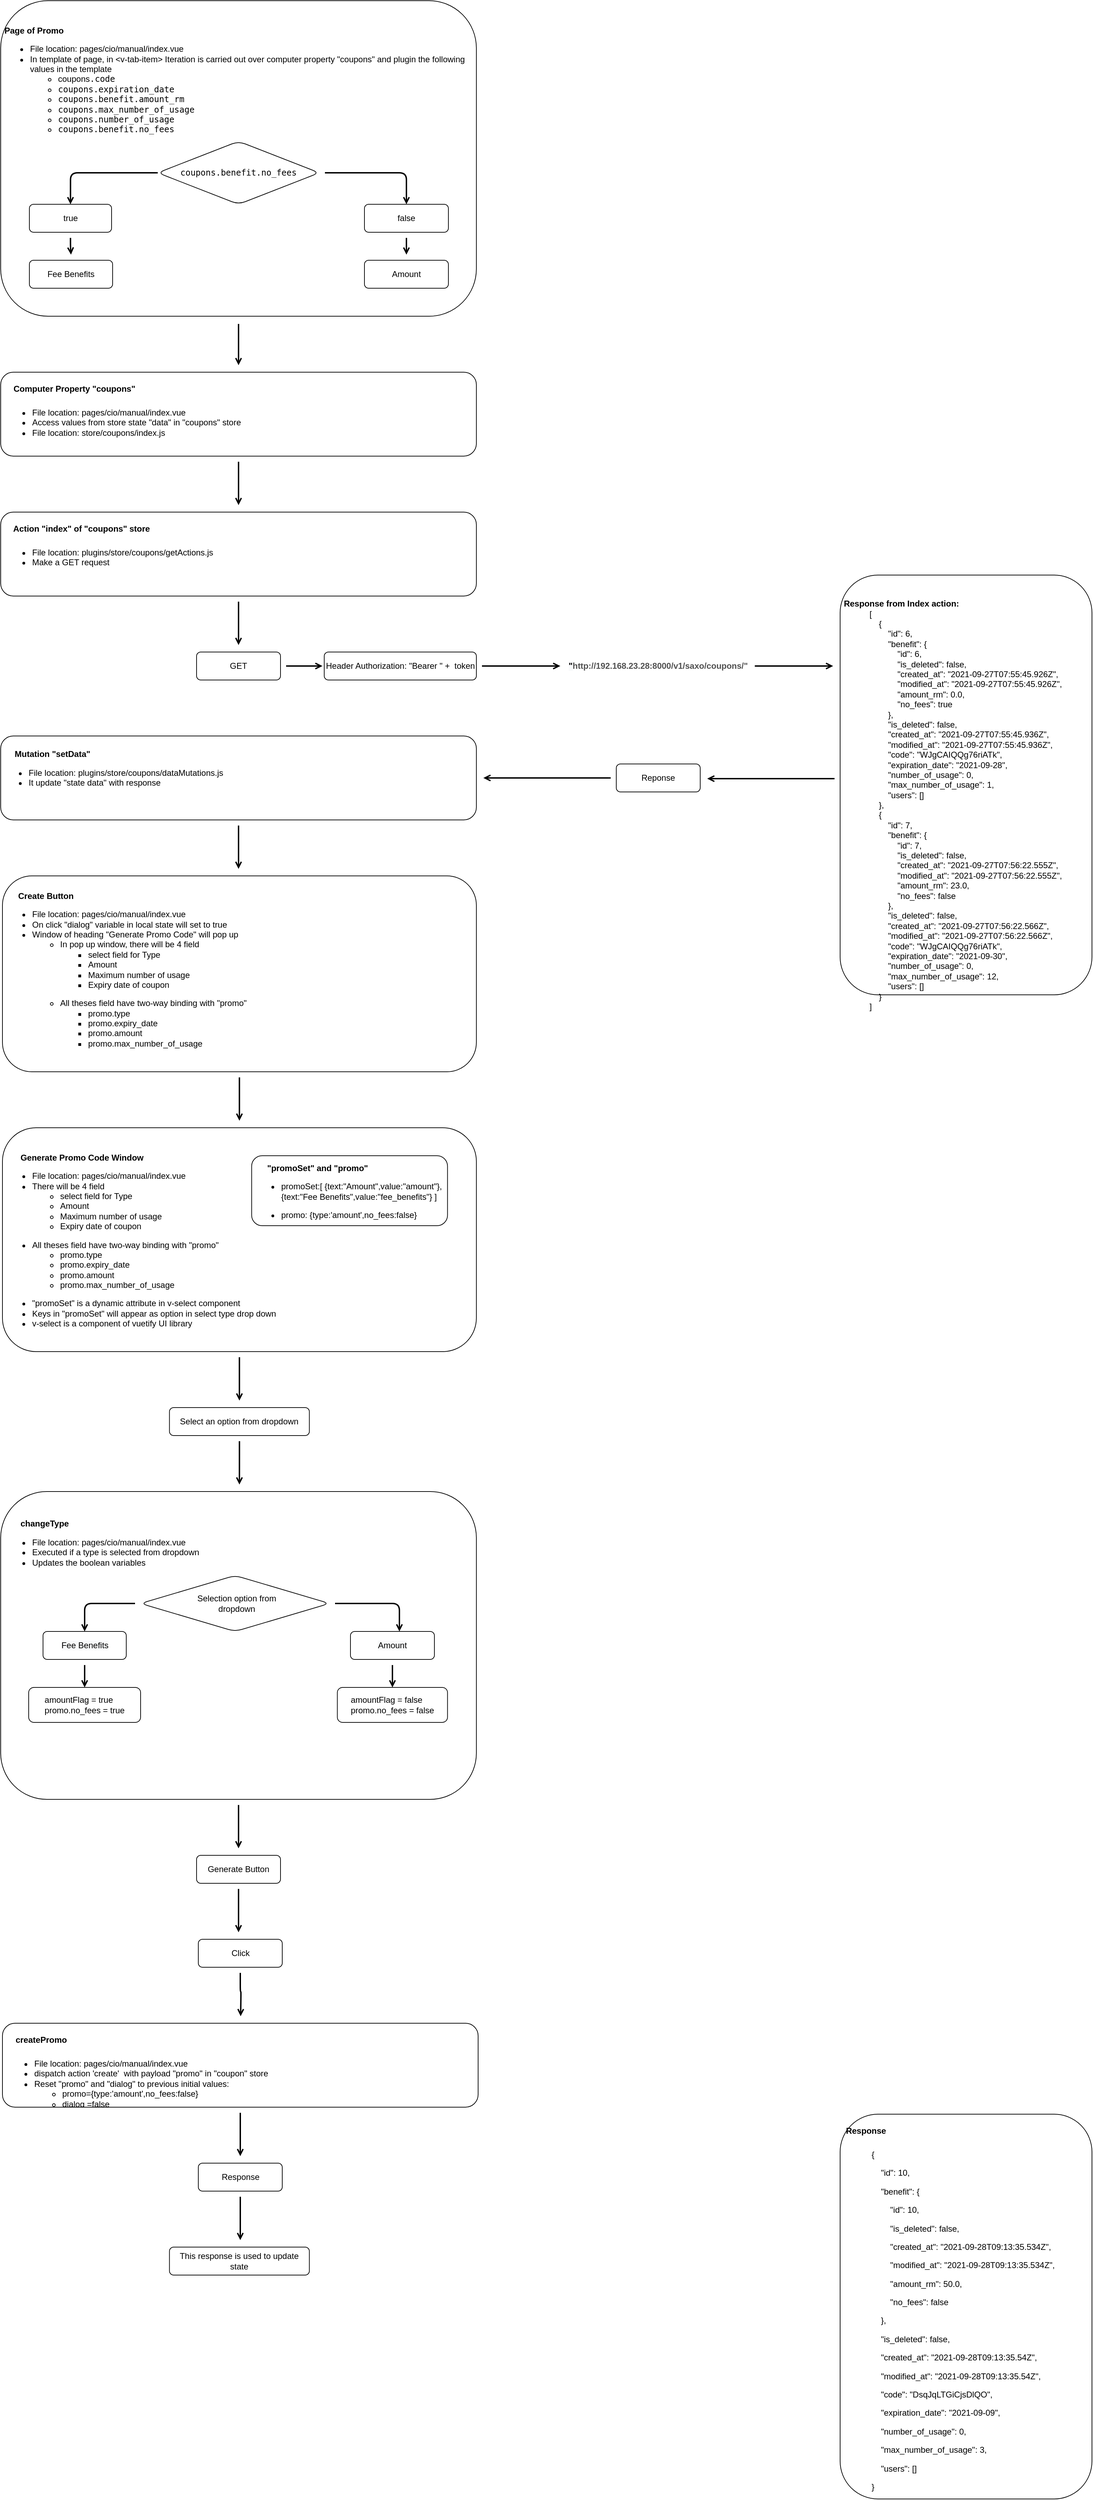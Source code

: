 <mxfile version="15.3.5" type="github" pages="2">
  <diagram id="a9izbRfq0SU552fFDoHC" name="Page-1">
    <mxGraphModel dx="1327" dy="3022" grid="1" gridSize="10" guides="1" tooltips="1" connect="1" arrows="1" fold="1" page="1" pageScale="1" pageWidth="850" pageHeight="1100" background="#FFFFFF" math="0" shadow="0">
      <root>
        <mxCell id="0" />
        <mxCell id="1" parent="0" />
        <mxCell id="tfMDLcPmmIEoGKfM7z7v-68" style="edgeStyle=orthogonalEdgeStyle;orthogonalLoop=1;jettySize=auto;html=1;endArrow=open;sourcePerimeterSpacing=8;targetPerimeterSpacing=8;strokeWidth=2;" edge="1" parent="1" source="tfMDLcPmmIEoGKfM7z7v-37">
          <mxGeometry relative="1" as="geometry">
            <mxPoint x="460" y="550" as="targetPoint" />
          </mxGeometry>
        </mxCell>
        <mxCell id="tfMDLcPmmIEoGKfM7z7v-37" value="" style="rounded=1;whiteSpace=wrap;html=1;shadow=0;glass=0;hachureGap=4;pointerEvents=0;strokeColor=default;fillColor=default;gradientColor=none;align=left;verticalAlign=middle;perimeterSpacing=0;" vertex="1" parent="1">
          <mxGeometry x="120" y="40" width="680" height="440" as="geometry" />
        </mxCell>
        <mxCell id="tfMDLcPmmIEoGKfM7z7v-45" style="edgeStyle=orthogonalEdgeStyle;orthogonalLoop=1;jettySize=auto;html=1;endArrow=open;sourcePerimeterSpacing=8;targetPerimeterSpacing=8;strokeWidth=2;" edge="1" parent="1" source="eP0lufbsr8X0sNE1XfRG-2">
          <mxGeometry relative="1" as="geometry">
            <mxPoint x="460" y="-1570" as="targetPoint" />
            <Array as="points">
              <mxPoint x="460" y="-1620" />
              <mxPoint x="460" y="-1620" />
            </Array>
          </mxGeometry>
        </mxCell>
        <mxCell id="eP0lufbsr8X0sNE1XfRG-2" value="&lt;div&gt;&lt;b style=&quot;text-align: center&quot;&gt;&amp;nbsp;&lt;span style=&quot;white-space: pre&quot;&gt;	&lt;/span&gt;&amp;nbsp;&lt;/b&gt;&lt;/div&gt;&lt;div&gt;&lt;b style=&quot;text-align: center&quot;&gt;&lt;span style=&quot;white-space: pre&quot;&gt;	&lt;/span&gt;&amp;nbsp;&lt;/b&gt;&lt;/div&gt;&lt;div&gt;&lt;b style=&quot;text-align: center&quot;&gt;&lt;span style=&quot;white-space: pre&quot;&gt;	&lt;/span&gt;Page of Promo&lt;/b&gt;&lt;/div&gt;&lt;div&gt;&lt;/div&gt;&lt;div&gt;&lt;/div&gt;&lt;div&gt;&lt;/div&gt;&lt;div&gt;&lt;/div&gt;&lt;div&gt;&lt;/div&gt;&lt;div&gt;&lt;ul&gt;&lt;li&gt;&lt;font style=&quot;font-size: 12px&quot;&gt;File location: pages/cio/manual/index.vue&lt;/font&gt;&lt;/li&gt;&lt;li&gt;&lt;font style=&quot;font-size: 12px&quot;&gt;In template of page, in&amp;nbsp;&lt;/font&gt;&amp;lt;v-tab-item&amp;gt;&amp;nbsp;Iteration is carried out over computer property &quot;coupons&quot; and plugin the following values in the template&lt;/li&gt;&lt;ul&gt;&lt;li&gt;&lt;span style=&quot;background-color: rgb(255 , 255 , 255) ; font-family: &amp;#34;helvetica&amp;#34;&quot;&gt;coupons&lt;/span&gt;&lt;font style=&quot;font-family: &amp;#34;droid sans mono&amp;#34; , monospace , monospace , &amp;#34;droid sans fallback&amp;#34; ; background-color: rgb(255 , 255 , 255)&quot;&gt;.&lt;/font&gt;&lt;span style=&quot;font-family: &amp;#34;droid sans mono&amp;#34; , monospace , monospace , &amp;#34;droid sans fallback&amp;#34; ; background-color: rgb(255 , 255 , 255)&quot;&gt;code&lt;/span&gt;&lt;/li&gt;&lt;li&gt;&lt;span style=&quot;background-color: rgb(255 , 255 , 255) ; font-family: &amp;#34;droid sans mono&amp;#34; , monospace , monospace , &amp;#34;droid sans fallback&amp;#34;&quot;&gt;coupons.expiration_date&lt;/span&gt;&lt;/li&gt;&lt;li&gt;&lt;span style=&quot;background-color: rgb(255 , 255 , 255) ; font-family: &amp;#34;droid sans mono&amp;#34; , monospace , monospace , &amp;#34;droid sans fallback&amp;#34;&quot;&gt;coupons.benefit.amount_rm&lt;/span&gt;&lt;/li&gt;&lt;li&gt;&lt;span style=&quot;background-color: rgb(255 , 255 , 255) ; font-family: &amp;#34;droid sans mono&amp;#34; , monospace , monospace , &amp;#34;droid sans fallback&amp;#34;&quot;&gt;coupons.max_number_of_usage&lt;/span&gt;&lt;br&gt;&lt;/li&gt;&lt;li&gt;&lt;span style=&quot;background-color: rgb(255 , 255 , 255) ; font-family: &amp;#34;droid sans mono&amp;#34; , monospace , monospace , &amp;#34;droid sans fallback&amp;#34;&quot;&gt;coupons.number_of_usage&lt;/span&gt;&lt;br&gt;&lt;/li&gt;&lt;li&gt;&lt;span style=&quot;background-color: rgb(255 , 255 , 255) ; font-family: &amp;#34;droid sans mono&amp;#34; , monospace , monospace , &amp;#34;droid sans fallback&amp;#34;&quot;&gt;coupons.benefit&lt;font face=&quot;droid sans mono, monospace, monospace, droid sans fallback&quot;&gt;.&lt;/font&gt;no_fees&lt;br&gt;&lt;/span&gt;&lt;/li&gt;&lt;/ul&gt;&lt;/ul&gt;&lt;/div&gt;" style="text;html=1;strokeColor=default;fillColor=default;align=left;verticalAlign=top;whiteSpace=wrap;rounded=1;hachureGap=4;pointerEvents=0;perimeterSpacing=3;" vertex="1" parent="1">
          <mxGeometry x="120" y="-2091" width="680" height="451" as="geometry" />
        </mxCell>
        <mxCell id="tfMDLcPmmIEoGKfM7z7v-56" style="edgeStyle=orthogonalEdgeStyle;orthogonalLoop=1;jettySize=auto;html=1;endArrow=open;sourcePerimeterSpacing=8;targetPerimeterSpacing=8;strokeWidth=2;" edge="1" parent="1">
          <mxGeometry relative="1" as="geometry">
            <mxPoint x="1130.0" y="-979" as="targetPoint" />
            <mxPoint x="1312" y="-979" as="sourcePoint" />
          </mxGeometry>
        </mxCell>
        <mxCell id="eP0lufbsr8X0sNE1XfRG-6" value="&lt;b&gt;&lt;br&gt;&lt;br&gt;&lt;br&gt;&lt;br&gt;&lt;span style=&quot;white-space: pre&quot;&gt;	&lt;/span&gt;Response from Index action:&lt;/b&gt;&lt;br&gt;&lt;blockquote style=&quot;margin: 0 0 0 40px ; border: none ; padding: 0px&quot;&gt;&lt;div&gt;[&lt;/div&gt;&lt;div&gt;&amp;nbsp; &amp;nbsp; {&lt;/div&gt;&lt;div&gt;&amp;nbsp; &amp;nbsp; &amp;nbsp; &amp;nbsp; &quot;id&quot;: 6,&lt;/div&gt;&lt;div&gt;&amp;nbsp; &amp;nbsp; &amp;nbsp; &amp;nbsp; &quot;benefit&quot;: {&lt;/div&gt;&lt;div&gt;&amp;nbsp; &amp;nbsp; &amp;nbsp; &amp;nbsp; &amp;nbsp; &amp;nbsp; &quot;id&quot;: 6,&lt;/div&gt;&lt;div&gt;&amp;nbsp; &amp;nbsp; &amp;nbsp; &amp;nbsp; &amp;nbsp; &amp;nbsp; &quot;is_deleted&quot;: false,&lt;/div&gt;&lt;div&gt;&amp;nbsp; &amp;nbsp; &amp;nbsp; &amp;nbsp; &amp;nbsp; &amp;nbsp; &quot;created_at&quot;: &quot;2021-09-27T07:55:45.926Z&quot;,&lt;/div&gt;&lt;div&gt;&amp;nbsp; &amp;nbsp; &amp;nbsp; &amp;nbsp; &amp;nbsp; &amp;nbsp; &quot;modified_at&quot;: &quot;2021-09-27T07:55:45.926Z&quot;,&lt;/div&gt;&lt;div&gt;&amp;nbsp; &amp;nbsp; &amp;nbsp; &amp;nbsp; &amp;nbsp; &amp;nbsp; &quot;amount_rm&quot;: 0.0,&lt;/div&gt;&lt;div&gt;&amp;nbsp; &amp;nbsp; &amp;nbsp; &amp;nbsp; &amp;nbsp; &amp;nbsp; &quot;no_fees&quot;: true&lt;/div&gt;&lt;div&gt;&amp;nbsp; &amp;nbsp; &amp;nbsp; &amp;nbsp; },&lt;/div&gt;&lt;div&gt;&amp;nbsp; &amp;nbsp; &amp;nbsp; &amp;nbsp; &quot;is_deleted&quot;: false,&lt;/div&gt;&lt;div&gt;&amp;nbsp; &amp;nbsp; &amp;nbsp; &amp;nbsp; &quot;created_at&quot;: &quot;2021-09-27T07:55:45.936Z&quot;,&lt;/div&gt;&lt;div&gt;&amp;nbsp; &amp;nbsp; &amp;nbsp; &amp;nbsp; &quot;modified_at&quot;: &quot;2021-09-27T07:55:45.936Z&quot;,&lt;/div&gt;&lt;div&gt;&amp;nbsp; &amp;nbsp; &amp;nbsp; &amp;nbsp; &quot;code&quot;: &quot;WJgCAIQQg76riATk&quot;,&lt;/div&gt;&lt;div&gt;&amp;nbsp; &amp;nbsp; &amp;nbsp; &amp;nbsp; &quot;expiration_date&quot;: &quot;2021-09-28&quot;,&lt;/div&gt;&lt;div&gt;&amp;nbsp; &amp;nbsp; &amp;nbsp; &amp;nbsp; &quot;number_of_usage&quot;: 0,&lt;/div&gt;&lt;div&gt;&amp;nbsp; &amp;nbsp; &amp;nbsp; &amp;nbsp; &quot;max_number_of_usage&quot;: 1,&lt;/div&gt;&lt;div&gt;&amp;nbsp; &amp;nbsp; &amp;nbsp; &amp;nbsp; &quot;users&quot;: []&lt;/div&gt;&lt;div&gt;&amp;nbsp; &amp;nbsp; },&lt;/div&gt;&lt;div&gt;&amp;nbsp; &amp;nbsp; {&lt;/div&gt;&lt;div&gt;&amp;nbsp; &amp;nbsp; &amp;nbsp; &amp;nbsp; &quot;id&quot;: 7,&lt;/div&gt;&lt;div&gt;&amp;nbsp; &amp;nbsp; &amp;nbsp; &amp;nbsp; &quot;benefit&quot;: {&lt;/div&gt;&lt;div&gt;&amp;nbsp; &amp;nbsp; &amp;nbsp; &amp;nbsp; &amp;nbsp; &amp;nbsp; &quot;id&quot;: 7,&lt;/div&gt;&lt;div&gt;&amp;nbsp; &amp;nbsp; &amp;nbsp; &amp;nbsp; &amp;nbsp; &amp;nbsp; &quot;is_deleted&quot;: false,&lt;/div&gt;&lt;div&gt;&amp;nbsp; &amp;nbsp; &amp;nbsp; &amp;nbsp; &amp;nbsp; &amp;nbsp; &quot;created_at&quot;: &quot;2021-09-27T07:56:22.555Z&quot;,&lt;/div&gt;&lt;div&gt;&amp;nbsp; &amp;nbsp; &amp;nbsp; &amp;nbsp; &amp;nbsp; &amp;nbsp; &quot;modified_at&quot;: &quot;2021-09-27T07:56:22.555Z&quot;,&lt;/div&gt;&lt;div&gt;&amp;nbsp; &amp;nbsp; &amp;nbsp; &amp;nbsp; &amp;nbsp; &amp;nbsp; &quot;amount_rm&quot;: 23.0,&lt;/div&gt;&lt;div&gt;&amp;nbsp; &amp;nbsp; &amp;nbsp; &amp;nbsp; &amp;nbsp; &amp;nbsp; &quot;no_fees&quot;: false&lt;/div&gt;&lt;div&gt;&amp;nbsp; &amp;nbsp; &amp;nbsp; &amp;nbsp; },&lt;/div&gt;&lt;div&gt;&amp;nbsp; &amp;nbsp; &amp;nbsp; &amp;nbsp; &quot;is_deleted&quot;: false,&lt;/div&gt;&lt;div&gt;&amp;nbsp; &amp;nbsp; &amp;nbsp; &amp;nbsp; &quot;created_at&quot;: &quot;2021-09-27T07:56:22.566Z&quot;,&lt;/div&gt;&lt;div&gt;&amp;nbsp; &amp;nbsp; &amp;nbsp; &amp;nbsp; &quot;modified_at&quot;: &quot;2021-09-27T07:56:22.566Z&quot;,&lt;/div&gt;&lt;div&gt;&amp;nbsp; &amp;nbsp; &amp;nbsp; &amp;nbsp; &quot;code&quot;: &quot;WJgCAIQQg76riATk&quot;,&lt;/div&gt;&lt;div&gt;&amp;nbsp; &amp;nbsp; &amp;nbsp; &amp;nbsp; &quot;expiration_date&quot;: &quot;2021-09-30&quot;,&lt;/div&gt;&lt;div&gt;&amp;nbsp; &amp;nbsp; &amp;nbsp; &amp;nbsp; &quot;number_of_usage&quot;: 0,&lt;/div&gt;&lt;div&gt;&amp;nbsp; &amp;nbsp; &amp;nbsp; &amp;nbsp; &quot;max_number_of_usage&quot;: 12,&lt;/div&gt;&lt;div&gt;&amp;nbsp; &amp;nbsp; &amp;nbsp; &amp;nbsp; &quot;users&quot;: []&lt;/div&gt;&lt;div&gt;&amp;nbsp; &amp;nbsp; }&lt;/div&gt;&lt;div&gt;]&lt;/div&gt;&lt;/blockquote&gt;" style="text;html=1;strokeColor=default;fillColor=default;align=left;verticalAlign=middle;whiteSpace=wrap;rounded=1;hachureGap=4;pointerEvents=0;" vertex="1" parent="1">
          <mxGeometry x="1320" y="-1270" width="360" height="600" as="geometry" />
        </mxCell>
        <mxCell id="eP0lufbsr8X0sNE1XfRG-7" value="&lt;div style=&quot;text-align: left&quot;&gt;&lt;br&gt;&lt;/div&gt;" style="text;html=1;strokeColor=none;fillColor=none;align=center;verticalAlign=middle;whiteSpace=wrap;rounded=0;hachureGap=4;pointerEvents=0;" vertex="1" parent="1">
          <mxGeometry x="632.5" y="-1180" width="160" height="170" as="geometry" />
        </mxCell>
        <mxCell id="eP0lufbsr8X0sNE1XfRG-14" value="&lt;b style=&quot;font-size: 14px ; font-family: &amp;#34;helvetica&amp;#34;&quot;&gt;&lt;br&gt;&amp;nbsp; &amp;nbsp; &amp;nbsp; &lt;/b&gt;&lt;b style=&quot;font-family: &amp;#34;helvetica&amp;#34;&quot;&gt;&lt;font style=&quot;font-size: 12px&quot;&gt;changeType&lt;/font&gt;&lt;/b&gt;&lt;br&gt;&lt;div&gt;&lt;ul&gt;&lt;li&gt;File location: pages/cio/manual/index.vue&lt;/li&gt;&lt;li&gt;Executed if a type is selected from dropdown&lt;/li&gt;&lt;li&gt;Updates the boolean variables&lt;/li&gt;&lt;/ul&gt;&lt;/div&gt;" style="text;html=1;strokeColor=none;fillColor=none;align=left;verticalAlign=middle;whiteSpace=wrap;rounded=1;hachureGap=4;pointerEvents=0;" vertex="1" parent="1">
          <mxGeometry x="122.5" y="50" width="677.5" height="120" as="geometry" />
        </mxCell>
        <mxCell id="tfMDLcPmmIEoGKfM7z7v-71" style="edgeStyle=orthogonalEdgeStyle;orthogonalLoop=1;jettySize=auto;html=1;endArrow=open;sourcePerimeterSpacing=8;targetPerimeterSpacing=8;strokeWidth=2;" edge="1" parent="1" source="eP0lufbsr8X0sNE1XfRG-18">
          <mxGeometry relative="1" as="geometry">
            <mxPoint x="462.5" y="990" as="targetPoint" />
          </mxGeometry>
        </mxCell>
        <mxCell id="eP0lufbsr8X0sNE1XfRG-18" value="&lt;h1&gt;&lt;span style=&quot;font-size: 12px&quot;&gt;&amp;nbsp; &amp;nbsp; createPromo&lt;/span&gt;&lt;br&gt;&lt;/h1&gt;&lt;p&gt;&lt;/p&gt;&lt;ul&gt;&lt;li&gt;File location: pages/cio/manual/index.vue&lt;/li&gt;&lt;li&gt;dispatch action &#39;create&#39;&amp;nbsp; with payload &quot;promo&quot; in &quot;coupon&quot; store&lt;/li&gt;&lt;li&gt;Reset &quot;promo&quot; and &quot;dialog&quot; to previous initial values:&lt;br&gt;&lt;/li&gt;&lt;ul&gt;&lt;li&gt;&lt;span&gt;promo={type:&#39;amount&#39;,no_fees:false}&lt;/span&gt;&lt;/li&gt;&lt;li&gt;&lt;span&gt;dialog =false&lt;/span&gt;&lt;/li&gt;&lt;/ul&gt;&lt;/ul&gt;" style="text;html=1;strokeColor=default;fillColor=default;spacing=5;spacingTop=-20;whiteSpace=wrap;overflow=hidden;rounded=1;hachureGap=4;pointerEvents=0;" vertex="1" parent="1">
          <mxGeometry x="122.5" y="800" width="680" height="120" as="geometry" />
        </mxCell>
        <mxCell id="eP0lufbsr8X0sNE1XfRG-19" value="&lt;h1&gt;&lt;span style=&quot;font-size: 12px&quot;&gt;&lt;span style=&quot;font-weight: normal ; white-space: pre&quot;&gt;	&lt;/span&gt;Response&lt;/span&gt;&lt;/h1&gt;&lt;h1&gt;&lt;/h1&gt;&lt;blockquote style=&quot;margin: 0 0 0 40px ; border: none ; padding: 0px&quot;&gt;&lt;p&gt;{&lt;/p&gt;&lt;p&gt;&amp;nbsp; &amp;nbsp; &quot;id&quot;: 10,&lt;/p&gt;&lt;p&gt;&amp;nbsp; &amp;nbsp; &quot;benefit&quot;: {&lt;/p&gt;&lt;p&gt;&amp;nbsp; &amp;nbsp; &amp;nbsp; &amp;nbsp; &quot;id&quot;: 10,&lt;/p&gt;&lt;p&gt;&amp;nbsp; &amp;nbsp; &amp;nbsp; &amp;nbsp; &quot;is_deleted&quot;: false,&lt;/p&gt;&lt;p&gt;&amp;nbsp; &amp;nbsp; &amp;nbsp; &amp;nbsp; &quot;created_at&quot;: &quot;2021-09-28T09:13:35.534Z&quot;,&lt;/p&gt;&lt;p&gt;&amp;nbsp; &amp;nbsp; &amp;nbsp; &amp;nbsp; &quot;modified_at&quot;: &quot;2021-09-28T09:13:35.534Z&quot;,&lt;/p&gt;&lt;p&gt;&amp;nbsp; &amp;nbsp; &amp;nbsp; &amp;nbsp; &quot;amount_rm&quot;: 50.0,&lt;/p&gt;&lt;p&gt;&amp;nbsp; &amp;nbsp; &amp;nbsp; &amp;nbsp; &quot;no_fees&quot;: false&lt;/p&gt;&lt;p&gt;&amp;nbsp; &amp;nbsp; },&lt;/p&gt;&lt;p&gt;&amp;nbsp; &amp;nbsp; &quot;is_deleted&quot;: false,&lt;/p&gt;&lt;p&gt;&amp;nbsp; &amp;nbsp; &quot;created_at&quot;: &quot;2021-09-28T09:13:35.54Z&quot;,&lt;/p&gt;&lt;p&gt;&amp;nbsp; &amp;nbsp; &quot;modified_at&quot;: &quot;2021-09-28T09:13:35.54Z&quot;,&lt;/p&gt;&lt;p&gt;&amp;nbsp; &amp;nbsp; &quot;code&quot;: &quot;DsqJqLTGiCjsDlQO&quot;,&lt;/p&gt;&lt;p&gt;&amp;nbsp; &amp;nbsp; &quot;expiration_date&quot;: &quot;2021-09-09&quot;,&lt;/p&gt;&lt;p&gt;&amp;nbsp; &amp;nbsp; &quot;number_of_usage&quot;: 0,&lt;/p&gt;&lt;p&gt;&amp;nbsp; &amp;nbsp; &quot;max_number_of_usage&quot;: 3,&lt;/p&gt;&lt;p&gt;&amp;nbsp; &amp;nbsp; &quot;users&quot;: []&lt;/p&gt;&lt;p&gt;}&lt;/p&gt;&lt;/blockquote&gt;" style="text;html=1;strokeColor=default;fillColor=default;spacing=5;spacingTop=-20;whiteSpace=wrap;overflow=hidden;rounded=1;hachureGap=4;pointerEvents=0;" vertex="1" parent="1">
          <mxGeometry x="1320" y="930" width="360" height="550" as="geometry" />
        </mxCell>
        <mxCell id="tfMDLcPmmIEoGKfM7z7v-61" style="edgeStyle=orthogonalEdgeStyle;orthogonalLoop=1;jettySize=auto;html=1;endArrow=open;sourcePerimeterSpacing=8;targetPerimeterSpacing=8;strokeWidth=2;" edge="1" parent="1" source="eP0lufbsr8X0sNE1XfRG-12">
          <mxGeometry relative="1" as="geometry">
            <mxPoint x="461.25" y="30" as="targetPoint" />
          </mxGeometry>
        </mxCell>
        <mxCell id="eP0lufbsr8X0sNE1XfRG-12" value="Select an option from dropdown" style="text;html=1;strokeColor=default;fillColor=default;align=center;verticalAlign=middle;whiteSpace=wrap;rounded=1;hachureGap=4;pointerEvents=0;" vertex="1" parent="1">
          <mxGeometry x="361.25" y="-80" width="200" height="40" as="geometry" />
        </mxCell>
        <mxCell id="tfMDLcPmmIEoGKfM7z7v-59" style="edgeStyle=orthogonalEdgeStyle;orthogonalLoop=1;jettySize=auto;html=1;endArrow=open;sourcePerimeterSpacing=8;targetPerimeterSpacing=8;strokeWidth=2;" edge="1" parent="1" source="eP0lufbsr8X0sNE1XfRG-9">
          <mxGeometry relative="1" as="geometry">
            <mxPoint x="461.25" y="-490" as="targetPoint" />
          </mxGeometry>
        </mxCell>
        <mxCell id="eP0lufbsr8X0sNE1XfRG-9" value="&lt;div&gt;&lt;span style=&quot;font-family: &amp;#34;helvetica&amp;#34; ; font-weight: 700 ; text-align: center&quot;&gt;&amp;nbsp; &amp;nbsp; &amp;nbsp; Create Button&lt;/span&gt;&lt;br&gt;&lt;/div&gt;&lt;ul&gt;&lt;li&gt;File location: pages/cio/manual/index.vue&lt;/li&gt;&lt;li&gt;On click &quot;dialog&quot; variable in local state will set to true&lt;/li&gt;&lt;li&gt;Window of heading &quot;Generate Promo Code&quot; will pop up&lt;/li&gt;&lt;ul&gt;&lt;li&gt;In pop up window, there will be 4 field&lt;/li&gt;&lt;ul&gt;&lt;li&gt;&lt;div&gt;&lt;span&gt;select field for Type&lt;/span&gt;&lt;/div&gt;&lt;/li&gt;&lt;li&gt;&lt;div&gt;&lt;span&gt;Amount&lt;/span&gt;&lt;/div&gt;&lt;/li&gt;&lt;li&gt;&lt;div&gt;&lt;span&gt;Maximum number of usage&amp;nbsp;&lt;/span&gt;&lt;/div&gt;&lt;/li&gt;&lt;li&gt;&lt;div&gt;&lt;span&gt;Expiry date of coupon&lt;/span&gt;&lt;/div&gt;&lt;/li&gt;&lt;/ul&gt;&lt;/ul&gt;&lt;/ul&gt;&lt;ul&gt;&lt;ul&gt;&lt;li&gt;All theses field have two-way binding with &quot;promo&quot;&lt;/li&gt;&lt;ul&gt;&lt;li&gt;promo.type&lt;/li&gt;&lt;li&gt;promo.expiry_date&lt;/li&gt;&lt;li&gt;promo.amount&lt;/li&gt;&lt;li&gt;promo.max_number_of_usage&lt;/li&gt;&lt;/ul&gt;&lt;/ul&gt;&lt;/ul&gt;" style="text;html=1;strokeColor=default;fillColor=default;align=left;verticalAlign=middle;whiteSpace=wrap;rounded=1;hachureGap=4;pointerEvents=0;shadow=0;" vertex="1" parent="1">
          <mxGeometry x="122.5" y="-840" width="677.5" height="280" as="geometry" />
        </mxCell>
        <mxCell id="tfMDLcPmmIEoGKfM7z7v-55" style="edgeStyle=orthogonalEdgeStyle;orthogonalLoop=1;jettySize=auto;html=1;endArrow=open;sourcePerimeterSpacing=8;targetPerimeterSpacing=8;strokeWidth=2;" edge="1" parent="1" source="eP0lufbsr8X0sNE1XfRG-51">
          <mxGeometry relative="1" as="geometry">
            <mxPoint x="1310.0" y="-1140" as="targetPoint" />
          </mxGeometry>
        </mxCell>
        <mxCell id="eP0lufbsr8X0sNE1XfRG-51" value="&lt;span style=&quot;color: rgb(0, 0, 0); font-family: helvetica; font-size: 12px; font-style: normal; letter-spacing: normal; text-align: left; text-indent: 0px; text-transform: none; word-spacing: 0px; background-color: rgb(248, 249, 250); display: inline; float: none;&quot;&gt;&quot;&lt;/span&gt;&lt;span style=&quot;font-size: 12px; font-style: normal; letter-spacing: normal; text-align: left; text-indent: 0px; text-transform: none; word-spacing: 0px; color: rgb(80, 80, 80); font-family: opensans, helvetica, arial, sans-serif; background-color: rgb(255, 255, 255);&quot;&gt;http://192.168.23.28:8000/v1/saxo/coupons/&quot;&lt;/span&gt;" style="text;html=1;strokeColor=none;fillColor=none;align=center;verticalAlign=middle;whiteSpace=wrap;rounded=0;hachureGap=4;pointerEvents=0;fontStyle=1" vertex="1" parent="1">
          <mxGeometry x="930" y="-1150" width="260" height="20" as="geometry" />
        </mxCell>
        <mxCell id="tfMDLcPmmIEoGKfM7z7v-57" style="edgeStyle=orthogonalEdgeStyle;orthogonalLoop=1;jettySize=auto;html=1;endArrow=open;sourcePerimeterSpacing=8;targetPerimeterSpacing=8;strokeWidth=2;" edge="1" parent="1" source="eP0lufbsr8X0sNE1XfRG-66">
          <mxGeometry relative="1" as="geometry">
            <mxPoint x="810" y="-980" as="targetPoint" />
          </mxGeometry>
        </mxCell>
        <mxCell id="eP0lufbsr8X0sNE1XfRG-66" value="Reponse" style="text;html=1;strokeColor=default;fillColor=default;align=center;verticalAlign=middle;whiteSpace=wrap;rounded=1;hachureGap=4;pointerEvents=0;" vertex="1" parent="1">
          <mxGeometry x="1000" y="-1000" width="120" height="40" as="geometry" />
        </mxCell>
        <mxCell id="tfMDLcPmmIEoGKfM7z7v-67" style="edgeStyle=orthogonalEdgeStyle;orthogonalLoop=1;jettySize=auto;html=1;entryX=0.5;entryY=0;entryDx=0;entryDy=0;endArrow=open;sourcePerimeterSpacing=8;targetPerimeterSpacing=8;strokeWidth=2;" edge="1" parent="1" source="tfMDLcPmmIEoGKfM7z7v-12" target="tfMDLcPmmIEoGKfM7z7v-14">
          <mxGeometry relative="1" as="geometry" />
        </mxCell>
        <mxCell id="tfMDLcPmmIEoGKfM7z7v-12" value="&lt;span style=&quot;color: rgb(0, 0, 0); font-family: helvetica; font-size: 12px; font-style: normal; font-weight: 400; letter-spacing: normal; text-align: center; text-indent: 0px; text-transform: none; word-spacing: 0px; background-color: rgb(248, 249, 250); display: inline; float: none;&quot;&gt;Fee Benefits&lt;/span&gt;" style="text;html=1;strokeColor=default;fillColor=default;align=center;verticalAlign=middle;whiteSpace=wrap;rounded=1;shadow=0;glass=0;hachureGap=4;pointerEvents=0;" vertex="1" parent="1">
          <mxGeometry x="180.5" y="240" width="119" height="40" as="geometry" />
        </mxCell>
        <mxCell id="tfMDLcPmmIEoGKfM7z7v-66" style="edgeStyle=orthogonalEdgeStyle;orthogonalLoop=1;jettySize=auto;html=1;entryX=0.5;entryY=0;entryDx=0;entryDy=0;endArrow=open;sourcePerimeterSpacing=8;targetPerimeterSpacing=8;strokeWidth=2;" edge="1" parent="1" source="tfMDLcPmmIEoGKfM7z7v-13" target="tfMDLcPmmIEoGKfM7z7v-15">
          <mxGeometry relative="1" as="geometry" />
        </mxCell>
        <mxCell id="tfMDLcPmmIEoGKfM7z7v-13" value="&lt;span style=&quot;color: rgb(0 , 0 , 0) ; font-family: &amp;#34;helvetica&amp;#34; ; font-size: 12px ; font-style: normal ; font-weight: 400 ; letter-spacing: normal ; text-align: center ; text-indent: 0px ; text-transform: none ; word-spacing: 0px ; background-color: rgb(248 , 249 , 250) ; display: inline ; float: none&quot;&gt;Amount&lt;/span&gt;" style="text;html=1;strokeColor=default;fillColor=default;align=center;verticalAlign=middle;whiteSpace=wrap;rounded=1;shadow=0;glass=0;hachureGap=4;pointerEvents=0;" vertex="1" parent="1">
          <mxGeometry x="620" y="240" width="120" height="40" as="geometry" />
        </mxCell>
        <mxCell id="tfMDLcPmmIEoGKfM7z7v-14" value="&lt;div style=&quot;text-align: left&quot;&gt;amountFlag = true&lt;/div&gt;&lt;div style=&quot;text-align: left&quot;&gt;promo.no_fees = true&lt;/div&gt;" style="text;html=1;strokeColor=default;fillColor=default;align=center;verticalAlign=middle;whiteSpace=wrap;rounded=1;shadow=0;glass=0;hachureGap=4;pointerEvents=0;" vertex="1" parent="1">
          <mxGeometry x="160" y="320" width="160" height="50" as="geometry" />
        </mxCell>
        <mxCell id="tfMDLcPmmIEoGKfM7z7v-15" value="&lt;div style=&quot;text-align: left&quot;&gt;amountFlag = false&lt;/div&gt;&lt;div style=&quot;text-align: left&quot;&gt;promo.no_fees = false&lt;/div&gt;" style="text;html=1;strokeColor=default;fillColor=default;align=center;verticalAlign=middle;whiteSpace=wrap;rounded=1;shadow=0;glass=0;hachureGap=4;pointerEvents=0;" vertex="1" parent="1">
          <mxGeometry x="601.25" y="320" width="157.5" height="50" as="geometry" />
        </mxCell>
        <mxCell id="tfMDLcPmmIEoGKfM7z7v-17" value="" style="group" vertex="1" connectable="0" parent="1">
          <mxGeometry x="320" y="160" width="270" height="80" as="geometry" />
        </mxCell>
        <mxCell id="tfMDLcPmmIEoGKfM7z7v-8" value="" style="rhombus;whiteSpace=wrap;html=1;rounded=1;shadow=0;glass=0;hachureGap=4;pointerEvents=0;strokeColor=default;fillColor=default;gradientColor=none;" vertex="1" parent="tfMDLcPmmIEoGKfM7z7v-17">
          <mxGeometry width="270" height="80" as="geometry" />
        </mxCell>
        <mxCell id="tfMDLcPmmIEoGKfM7z7v-9" value="Selection option from dropdown" style="text;html=1;strokeColor=none;fillColor=none;align=center;verticalAlign=middle;whiteSpace=wrap;rounded=0;shadow=0;glass=0;hachureGap=4;pointerEvents=0;" vertex="1" parent="tfMDLcPmmIEoGKfM7z7v-17">
          <mxGeometry x="70" y="30" width="135" height="20" as="geometry" />
        </mxCell>
        <mxCell id="tfMDLcPmmIEoGKfM7z7v-69" style="edgeStyle=orthogonalEdgeStyle;orthogonalLoop=1;jettySize=auto;html=1;endArrow=open;sourcePerimeterSpacing=8;targetPerimeterSpacing=8;strokeWidth=2;" edge="1" parent="1" source="tfMDLcPmmIEoGKfM7z7v-19">
          <mxGeometry relative="1" as="geometry">
            <mxPoint x="460" y="670" as="targetPoint" />
          </mxGeometry>
        </mxCell>
        <mxCell id="tfMDLcPmmIEoGKfM7z7v-19" value="Generate Button" style="text;html=1;strokeColor=default;fillColor=default;align=center;verticalAlign=middle;whiteSpace=wrap;rounded=1;shadow=0;glass=0;hachureGap=4;pointerEvents=0;" vertex="1" parent="1">
          <mxGeometry x="400" y="560" width="120" height="40" as="geometry" />
        </mxCell>
        <mxCell id="tfMDLcPmmIEoGKfM7z7v-70" style="edgeStyle=orthogonalEdgeStyle;orthogonalLoop=1;jettySize=auto;html=1;endArrow=open;sourcePerimeterSpacing=8;targetPerimeterSpacing=8;strokeWidth=2;" edge="1" parent="1" source="tfMDLcPmmIEoGKfM7z7v-20">
          <mxGeometry relative="1" as="geometry">
            <mxPoint x="463" y="790" as="targetPoint" />
          </mxGeometry>
        </mxCell>
        <mxCell id="tfMDLcPmmIEoGKfM7z7v-20" value="Click" style="text;html=1;strokeColor=default;fillColor=default;align=center;verticalAlign=middle;whiteSpace=wrap;rounded=1;shadow=0;glass=0;hachureGap=4;pointerEvents=0;" vertex="1" parent="1">
          <mxGeometry x="402.5" y="680" width="120" height="40" as="geometry" />
        </mxCell>
        <mxCell id="tfMDLcPmmIEoGKfM7z7v-58" style="edgeStyle=orthogonalEdgeStyle;orthogonalLoop=1;jettySize=auto;html=1;endArrow=open;sourcePerimeterSpacing=8;targetPerimeterSpacing=8;strokeWidth=2;" edge="1" parent="1" source="tfMDLcPmmIEoGKfM7z7v-22">
          <mxGeometry relative="1" as="geometry">
            <mxPoint x="460" y="-850" as="targetPoint" />
          </mxGeometry>
        </mxCell>
        <mxCell id="tfMDLcPmmIEoGKfM7z7v-22" value="&lt;div&gt;&amp;nbsp; &amp;nbsp;&lt;/div&gt;&lt;div&gt;&amp;nbsp; &amp;nbsp; &amp;nbsp;&amp;nbsp;&lt;b&gt;Mutation &quot;setData&quot;&lt;/b&gt;&lt;/div&gt;&lt;div&gt;&lt;ul&gt;&lt;li&gt;File location: plugins/store/coupons/dataMutations.js&lt;/li&gt;&lt;li&gt;It update &quot;state data&quot; with response&lt;/li&gt;&lt;/ul&gt;&lt;/div&gt;" style="text;whiteSpace=wrap;html=1;fillColor=default;strokeColor=default;rounded=1;verticalAlign=top;spacing=0;" vertex="1" parent="1">
          <mxGeometry x="120" y="-1040" width="680" height="120" as="geometry" />
        </mxCell>
        <mxCell id="tfMDLcPmmIEoGKfM7z7v-54" style="edgeStyle=orthogonalEdgeStyle;orthogonalLoop=1;jettySize=auto;html=1;endArrow=open;sourcePerimeterSpacing=8;targetPerimeterSpacing=8;strokeWidth=2;" edge="1" parent="1" source="eP0lufbsr8X0sNE1XfRG-5">
          <mxGeometry relative="1" as="geometry">
            <mxPoint x="920.0" y="-1140" as="targetPoint" />
          </mxGeometry>
        </mxCell>
        <mxCell id="eP0lufbsr8X0sNE1XfRG-5" value="&lt;span&gt;Header Authorization: &quot;Bearer &quot; +&amp;nbsp; token&lt;/span&gt;&lt;span&gt;&lt;br&gt;&lt;/span&gt;" style="text;html=1;strokeColor=default;fillColor=default;align=left;verticalAlign=middle;whiteSpace=wrap;rounded=1;hachureGap=4;pointerEvents=0;" vertex="1" parent="1">
          <mxGeometry x="582.5" y="-1160" width="217.5" height="40" as="geometry" />
        </mxCell>
        <mxCell id="tfMDLcPmmIEoGKfM7z7v-53" style="edgeStyle=orthogonalEdgeStyle;orthogonalLoop=1;jettySize=auto;html=1;endArrow=open;sourcePerimeterSpacing=8;targetPerimeterSpacing=8;strokeWidth=2;" edge="1" parent="1" source="tfMDLcPmmIEoGKfM7z7v-23">
          <mxGeometry relative="1" as="geometry">
            <mxPoint x="580" y="-1140" as="targetPoint" />
          </mxGeometry>
        </mxCell>
        <mxCell id="tfMDLcPmmIEoGKfM7z7v-23" value="GET" style="text;html=1;strokeColor=default;fillColor=default;align=center;verticalAlign=middle;whiteSpace=wrap;rounded=1;shadow=0;glass=0;hachureGap=4;pointerEvents=0;" vertex="1" parent="1">
          <mxGeometry x="400" y="-1160" width="120" height="40" as="geometry" />
        </mxCell>
        <mxCell id="tfMDLcPmmIEoGKfM7z7v-52" style="edgeStyle=orthogonalEdgeStyle;orthogonalLoop=1;jettySize=auto;html=1;endArrow=open;sourcePerimeterSpacing=8;targetPerimeterSpacing=8;strokeWidth=2;" edge="1" parent="1" source="eP0lufbsr8X0sNE1XfRG-46">
          <mxGeometry relative="1" as="geometry">
            <mxPoint x="460" y="-1170" as="targetPoint" />
          </mxGeometry>
        </mxCell>
        <mxCell id="eP0lufbsr8X0sNE1XfRG-46" value="&lt;h1&gt;&lt;font style=&quot;font-size: 12px&quot;&gt;&amp;nbsp; &amp;nbsp; Action &quot;index&quot; of &quot;coupons&quot; store&lt;/font&gt;&lt;/h1&gt;&lt;ul&gt;&lt;li&gt;File location: plugins/store/coupons/getActions.js&lt;/li&gt;&lt;li&gt;&lt;span&gt;&lt;font style=&quot;font-size: 12px&quot;&gt;Make a GET request&lt;/font&gt;&lt;/span&gt;&lt;/li&gt;&lt;/ul&gt;&lt;p&gt;&lt;/p&gt;" style="text;html=1;strokeColor=default;fillColor=#FFFFFF;spacing=5;spacingTop=-20;whiteSpace=wrap;overflow=hidden;rounded=1;hachureGap=4;pointerEvents=0;" vertex="1" parent="1">
          <mxGeometry x="120" y="-1360" width="680" height="120" as="geometry" />
        </mxCell>
        <mxCell id="tfMDLcPmmIEoGKfM7z7v-49" style="edgeStyle=orthogonalEdgeStyle;orthogonalLoop=1;jettySize=auto;html=1;endArrow=open;sourcePerimeterSpacing=8;targetPerimeterSpacing=8;strokeWidth=2;" edge="1" parent="1" source="eP0lufbsr8X0sNE1XfRG-45">
          <mxGeometry relative="1" as="geometry">
            <mxPoint x="460" y="-1370" as="targetPoint" />
          </mxGeometry>
        </mxCell>
        <mxCell id="eP0lufbsr8X0sNE1XfRG-45" value="&lt;h1&gt;&lt;font style=&quot;font-size: 12px&quot;&gt;&amp;nbsp; &amp;nbsp; Computer Property &quot;coupons&quot;&lt;/font&gt;&lt;/h1&gt;&lt;div&gt;&lt;ul&gt;&lt;li&gt;File location: pages/cio/manual/index.vue&lt;/li&gt;&lt;li&gt;&lt;span&gt;&lt;font style=&quot;font-size: 12px&quot;&gt;Access values from store state &quot;data&quot; in &quot;coupons&quot; store&lt;/font&gt;&lt;/span&gt;&lt;/li&gt;&lt;li&gt;&lt;span&gt;&lt;font style=&quot;font-size: 12px&quot;&gt;File location: store/coupons/index.js&lt;/font&gt;&lt;/span&gt;&lt;/li&gt;&lt;/ul&gt;&lt;/div&gt;" style="text;html=1;strokeColor=default;fillColor=default;spacing=5;spacingTop=-20;whiteSpace=wrap;overflow=hidden;rounded=1;hachureGap=4;pointerEvents=0;" vertex="1" parent="1">
          <mxGeometry x="120" y="-1560" width="680" height="120" as="geometry" />
        </mxCell>
        <mxCell id="tfMDLcPmmIEoGKfM7z7v-29" value="" style="group" vertex="1" connectable="0" parent="1">
          <mxGeometry x="344.5" y="-1890" width="231" height="90" as="geometry" />
        </mxCell>
        <mxCell id="tfMDLcPmmIEoGKfM7z7v-27" value="" style="rhombus;whiteSpace=wrap;html=1;rounded=1;shadow=0;glass=0;hachureGap=4;pointerEvents=0;strokeColor=default;fillColor=default;gradientColor=none;verticalAlign=top;" vertex="1" parent="tfMDLcPmmIEoGKfM7z7v-29">
          <mxGeometry width="231" height="90" as="geometry" />
        </mxCell>
        <mxCell id="tfMDLcPmmIEoGKfM7z7v-26" value="&lt;span style=&quot;text-align: left ; background-color: rgb(255 , 255 , 255) ; font-family: &amp;#34;droid sans mono&amp;#34; , monospace , monospace , &amp;#34;droid sans fallback&amp;#34;&quot;&gt;coupons.benefit&lt;/span&gt;&lt;font face=&quot;droid sans mono, monospace, monospace, droid sans fallback&quot; style=&quot;text-align: left ; background-color: rgb(255 , 255 , 255) ; font-family: &amp;#34;droid sans mono&amp;#34; , monospace , monospace , &amp;#34;droid sans fallback&amp;#34;&quot;&gt;.&lt;/font&gt;&lt;span style=&quot;text-align: left ; background-color: rgb(255 , 255 , 255) ; font-family: &amp;#34;droid sans mono&amp;#34; , monospace , monospace , &amp;#34;droid sans fallback&amp;#34;&quot;&gt;no_fees&lt;/span&gt;" style="text;html=1;strokeColor=none;fillColor=none;align=center;verticalAlign=middle;whiteSpace=wrap;rounded=0;shadow=0;glass=0;hachureGap=4;pointerEvents=0;" vertex="1" parent="tfMDLcPmmIEoGKfM7z7v-29">
          <mxGeometry x="38.5" y="22.5" width="154" height="45" as="geometry" />
        </mxCell>
        <mxCell id="tfMDLcPmmIEoGKfM7z7v-30" value="Fee Benefits" style="text;html=1;strokeColor=default;fillColor=default;align=center;verticalAlign=middle;whiteSpace=wrap;rounded=1;shadow=0;glass=0;hachureGap=4;pointerEvents=0;" vertex="1" parent="1">
          <mxGeometry x="161" y="-1720" width="119" height="40" as="geometry" />
        </mxCell>
        <mxCell id="tfMDLcPmmIEoGKfM7z7v-51" style="edgeStyle=orthogonalEdgeStyle;orthogonalLoop=1;jettySize=auto;html=1;endArrow=open;sourcePerimeterSpacing=8;targetPerimeterSpacing=8;strokeWidth=2;" edge="1" parent="1" source="tfMDLcPmmIEoGKfM7z7v-34" target="tfMDLcPmmIEoGKfM7z7v-30">
          <mxGeometry relative="1" as="geometry" />
        </mxCell>
        <mxCell id="tfMDLcPmmIEoGKfM7z7v-34" value="true" style="text;html=1;strokeColor=default;fillColor=default;align=center;verticalAlign=middle;whiteSpace=wrap;rounded=1;shadow=0;glass=0;hachureGap=4;pointerEvents=0;" vertex="1" parent="1">
          <mxGeometry x="161" y="-1800" width="117.5" height="40" as="geometry" />
        </mxCell>
        <mxCell id="tfMDLcPmmIEoGKfM7z7v-50" style="edgeStyle=orthogonalEdgeStyle;orthogonalLoop=1;jettySize=auto;html=1;endArrow=open;sourcePerimeterSpacing=8;targetPerimeterSpacing=8;strokeWidth=2;" edge="1" parent="1" source="tfMDLcPmmIEoGKfM7z7v-35" target="tfMDLcPmmIEoGKfM7z7v-36">
          <mxGeometry relative="1" as="geometry" />
        </mxCell>
        <mxCell id="tfMDLcPmmIEoGKfM7z7v-35" value="false" style="text;html=1;strokeColor=default;fillColor=default;align=center;verticalAlign=middle;whiteSpace=wrap;rounded=1;shadow=0;glass=0;hachureGap=4;pointerEvents=0;" vertex="1" parent="1">
          <mxGeometry x="640" y="-1800" width="120" height="40" as="geometry" />
        </mxCell>
        <mxCell id="tfMDLcPmmIEoGKfM7z7v-36" value="Amount" style="text;html=1;strokeColor=default;fillColor=default;align=center;verticalAlign=middle;whiteSpace=wrap;rounded=1;shadow=0;glass=0;hachureGap=4;pointerEvents=0;" vertex="1" parent="1">
          <mxGeometry x="640" y="-1720" width="120" height="40" as="geometry" />
        </mxCell>
        <mxCell id="tfMDLcPmmIEoGKfM7z7v-60" style="edgeStyle=orthogonalEdgeStyle;orthogonalLoop=1;jettySize=auto;html=1;endArrow=open;sourcePerimeterSpacing=8;targetPerimeterSpacing=8;strokeWidth=2;" edge="1" parent="1" source="tfMDLcPmmIEoGKfM7z7v-3">
          <mxGeometry relative="1" as="geometry">
            <mxPoint x="461.25" y="-90" as="targetPoint" />
          </mxGeometry>
        </mxCell>
        <mxCell id="tfMDLcPmmIEoGKfM7z7v-3" value="&lt;div&gt;&lt;br&gt;&lt;/div&gt;&lt;div&gt;&lt;b style=&quot;font-family: &amp;#34;helvetica&amp;#34;&quot;&gt;&amp;nbsp; &amp;nbsp; &amp;nbsp; &amp;nbsp;Generate Promo Code Window&lt;/b&gt;&lt;br&gt;&lt;/div&gt;&lt;ul&gt;&lt;li&gt;File location: pages/cio/manual/index.vue&lt;/li&gt;&lt;li&gt;&lt;span&gt;There will be 4 field&lt;/span&gt;&lt;/li&gt;&lt;ul&gt;&lt;li&gt;select field for Type&lt;/li&gt;&lt;li&gt;Amount&lt;/li&gt;&lt;li&gt;Maximum number of usage&amp;nbsp;&lt;/li&gt;&lt;li&gt;Expiry date of coupon&lt;/li&gt;&lt;/ul&gt;&lt;/ul&gt;&lt;ul&gt;&lt;li&gt;All theses field have two-way binding with &quot;promo&quot;&lt;/li&gt;&lt;ul&gt;&lt;li&gt;promo.type&lt;/li&gt;&lt;li&gt;promo.expiry_date&lt;/li&gt;&lt;li&gt;promo.amount&lt;/li&gt;&lt;li&gt;promo.max_number_of_usage&lt;/li&gt;&lt;/ul&gt;&lt;/ul&gt;&lt;ul&gt;&lt;li&gt;&quot;promoSet&quot; is a dynamic attribute in v-select component&lt;/li&gt;&lt;li&gt;Keys in &quot;promoSet&quot; will appear as option in select type drop down&lt;/li&gt;&lt;li&gt;v-select is a component of vuetify UI library&lt;/li&gt;&lt;/ul&gt;" style="text;html=1;strokeColor=default;fillColor=default;align=left;verticalAlign=middle;whiteSpace=wrap;rounded=1;hachureGap=4;pointerEvents=0;" vertex="1" parent="1">
          <mxGeometry x="122.5" y="-480" width="677.5" height="320" as="geometry" />
        </mxCell>
        <mxCell id="eP0lufbsr8X0sNE1XfRG-13" value="&lt;span&gt;&lt;b&gt;&lt;br&gt;&amp;nbsp; &amp;nbsp; &amp;nbsp; &quot;promoSet&quot; and &quot;promo&quot;&lt;/b&gt;&lt;/span&gt;&lt;br&gt;&lt;ul&gt;&lt;li&gt;promoSet:[ {text:&quot;Amount&quot;,value:&quot;amount&quot;}, {text:&quot;Fee Benefits&quot;,value:&quot;fee_benefits&quot;} ]&lt;/li&gt;&lt;/ul&gt;&lt;ul&gt;&lt;li&gt;promo: {type:&#39;amount&#39;,no_fees:false}&lt;/li&gt;&lt;/ul&gt;" style="text;html=1;strokeColor=default;fillColor=none;align=left;verticalAlign=middle;whiteSpace=wrap;rounded=1;hachureGap=4;pointerEvents=0;glass=0;" vertex="1" parent="1">
          <mxGeometry x="478.75" y="-440" width="280" height="100" as="geometry" />
        </mxCell>
        <mxCell id="tfMDLcPmmIEoGKfM7z7v-72" style="edgeStyle=orthogonalEdgeStyle;orthogonalLoop=1;jettySize=auto;html=1;endArrow=open;sourcePerimeterSpacing=8;targetPerimeterSpacing=8;strokeWidth=2;" edge="1" parent="1" source="tfMDLcPmmIEoGKfM7z7v-38">
          <mxGeometry relative="1" as="geometry">
            <mxPoint x="462.5" y="1110" as="targetPoint" />
          </mxGeometry>
        </mxCell>
        <mxCell id="tfMDLcPmmIEoGKfM7z7v-38" value="Response" style="text;html=1;strokeColor=default;fillColor=default;align=center;verticalAlign=middle;whiteSpace=wrap;rounded=1;shadow=0;glass=0;hachureGap=4;pointerEvents=0;" vertex="1" parent="1">
          <mxGeometry x="402.5" y="1000" width="120" height="40" as="geometry" />
        </mxCell>
        <mxCell id="tfMDLcPmmIEoGKfM7z7v-39" value="This response is used to update state" style="text;html=1;strokeColor=default;fillColor=default;align=center;verticalAlign=middle;whiteSpace=wrap;rounded=1;shadow=0;glass=0;hachureGap=4;pointerEvents=0;" vertex="1" parent="1">
          <mxGeometry x="361.25" y="1120" width="200" height="40" as="geometry" />
        </mxCell>
        <mxCell id="tfMDLcPmmIEoGKfM7z7v-43" style="edgeStyle=orthogonalEdgeStyle;orthogonalLoop=1;jettySize=auto;html=1;entryX=0.5;entryY=0;entryDx=0;entryDy=0;endArrow=open;sourcePerimeterSpacing=8;targetPerimeterSpacing=8;strokeWidth=2;exitX=0;exitY=0.5;exitDx=0;exitDy=0;" edge="1" parent="1" source="tfMDLcPmmIEoGKfM7z7v-27" target="tfMDLcPmmIEoGKfM7z7v-34">
          <mxGeometry relative="1" as="geometry" />
        </mxCell>
        <mxCell id="tfMDLcPmmIEoGKfM7z7v-44" style="edgeStyle=orthogonalEdgeStyle;orthogonalLoop=1;jettySize=auto;html=1;entryX=0.5;entryY=0;entryDx=0;entryDy=0;endArrow=open;sourcePerimeterSpacing=8;targetPerimeterSpacing=8;strokeWidth=2;" edge="1" parent="1" source="tfMDLcPmmIEoGKfM7z7v-27" target="tfMDLcPmmIEoGKfM7z7v-35">
          <mxGeometry relative="1" as="geometry" />
        </mxCell>
        <mxCell id="tfMDLcPmmIEoGKfM7z7v-63" style="edgeStyle=orthogonalEdgeStyle;orthogonalLoop=1;jettySize=auto;html=1;entryX=0.5;entryY=0;entryDx=0;entryDy=0;endArrow=open;sourcePerimeterSpacing=8;targetPerimeterSpacing=8;strokeWidth=2;" edge="1" parent="1" source="tfMDLcPmmIEoGKfM7z7v-8" target="tfMDLcPmmIEoGKfM7z7v-12">
          <mxGeometry relative="1" as="geometry" />
        </mxCell>
        <mxCell id="tfMDLcPmmIEoGKfM7z7v-64" style="edgeStyle=orthogonalEdgeStyle;orthogonalLoop=1;jettySize=auto;html=1;entryX=0.583;entryY=0;entryDx=0;entryDy=0;entryPerimeter=0;endArrow=open;sourcePerimeterSpacing=8;targetPerimeterSpacing=8;strokeWidth=2;" edge="1" parent="1" source="tfMDLcPmmIEoGKfM7z7v-8" target="tfMDLcPmmIEoGKfM7z7v-13">
          <mxGeometry relative="1" as="geometry" />
        </mxCell>
      </root>
    </mxGraphModel>
  </diagram>
  <diagram id="0OnRuL7bBBgGmnTg63zZ" name="Page-2">
    <mxGraphModel dx="796" dy="493" grid="1" gridSize="10" guides="1" tooltips="1" connect="1" arrows="1" fold="1" page="1" pageScale="1" pageWidth="850" pageHeight="1100" math="0" shadow="0">
      <root>
        <mxCell id="kcg1_SRjWKsHGDZEaalL-0" />
        <mxCell id="kcg1_SRjWKsHGDZEaalL-1" parent="kcg1_SRjWKsHGDZEaalL-0" />
      </root>
    </mxGraphModel>
  </diagram>
</mxfile>
